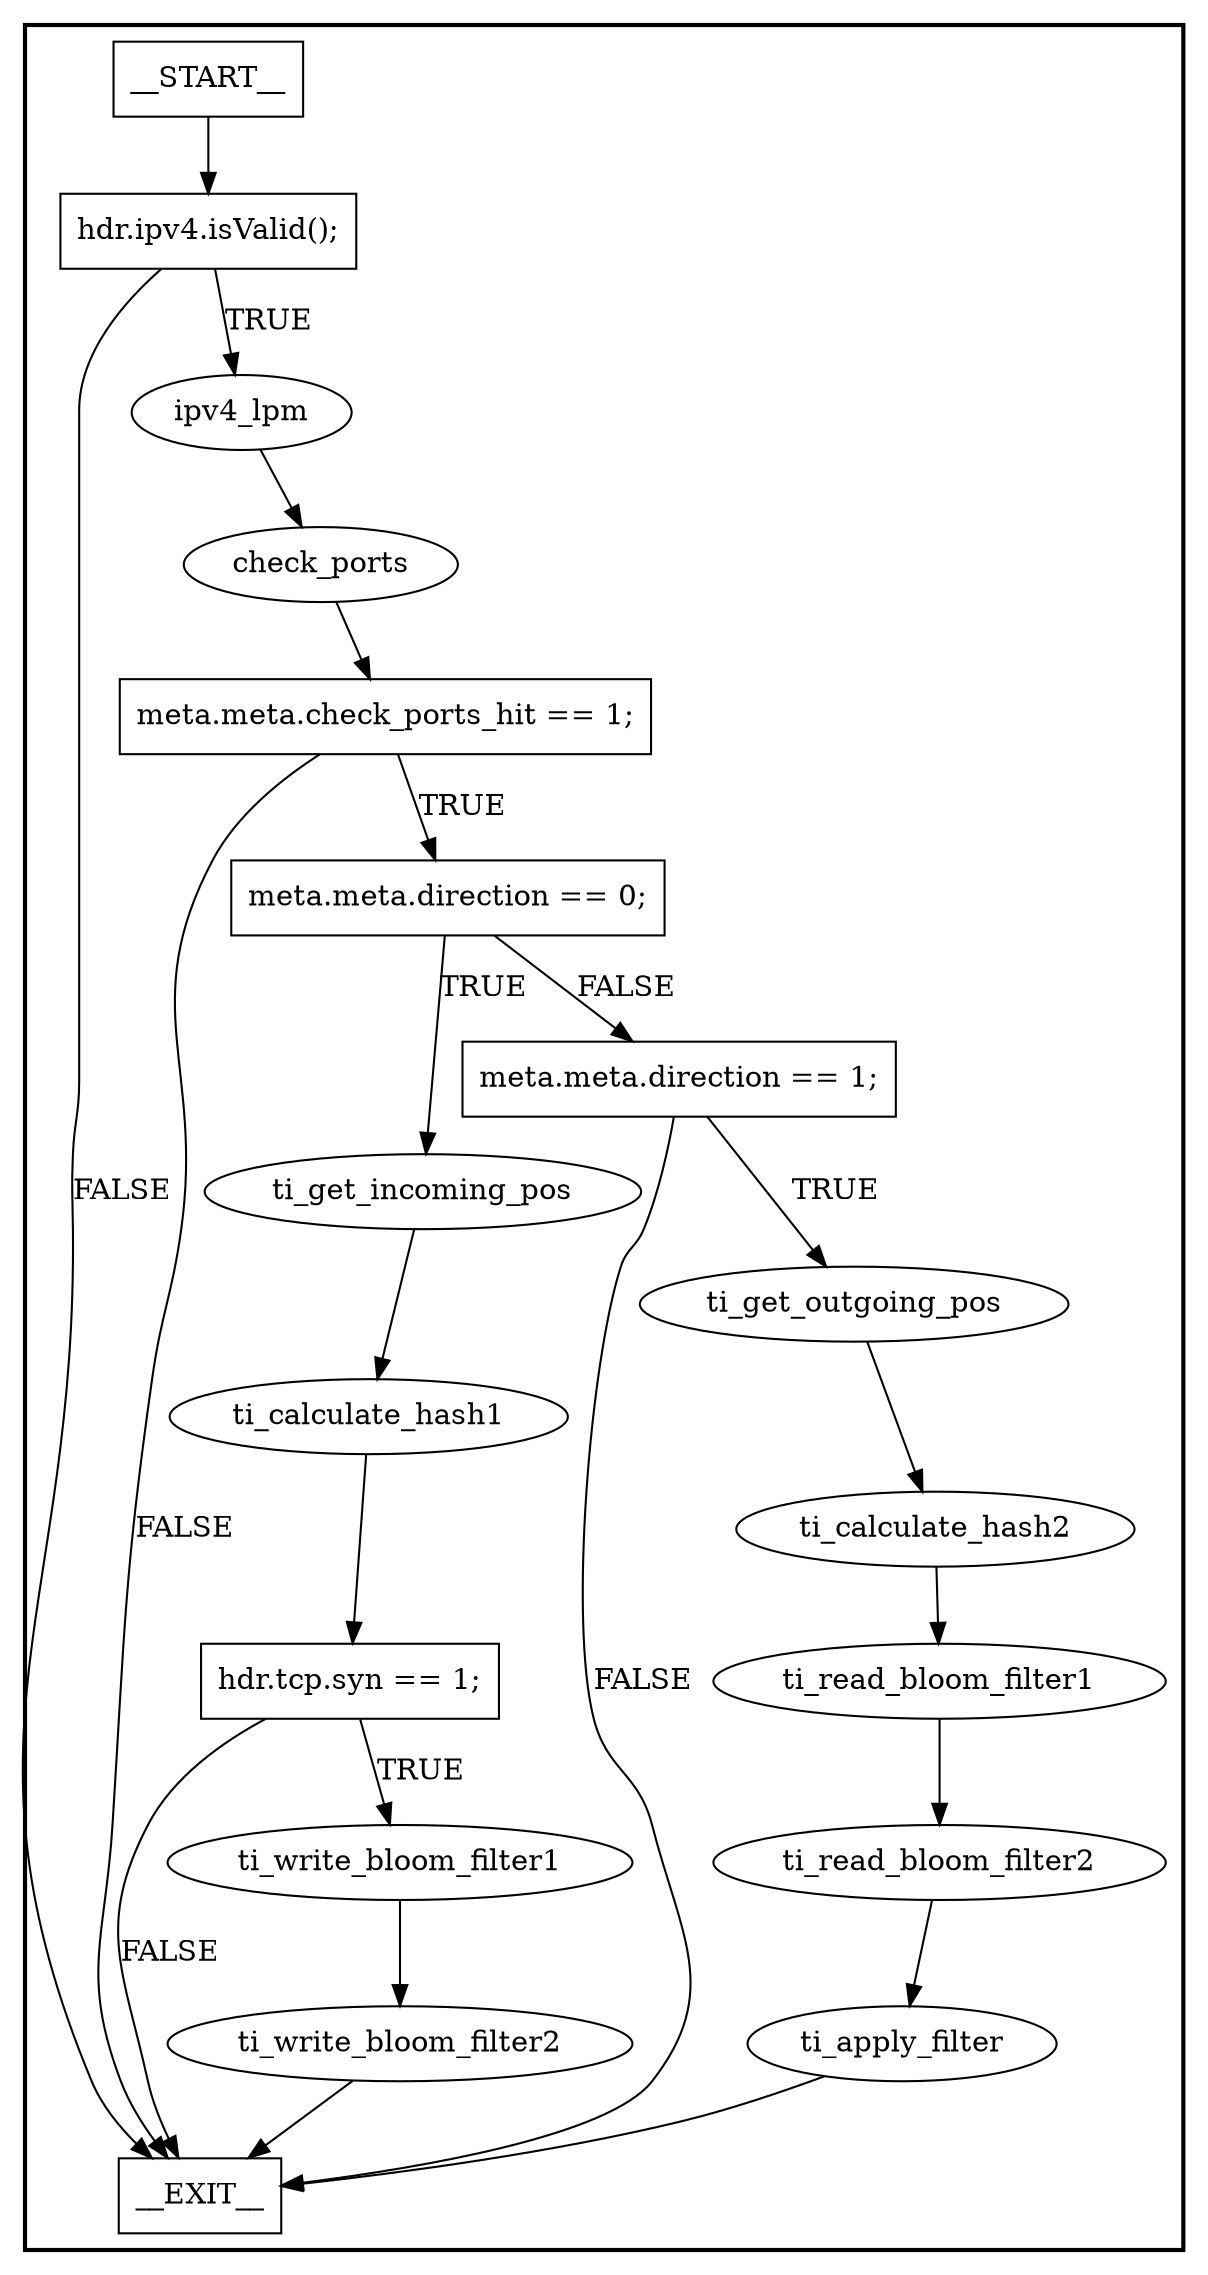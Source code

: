 digraph ingress {
subgraph cluster {
graph [
label="", labeljust=r, style=bold];
0[label=__START__, margin="", shape=rectangle, style=solid];
1[label=__EXIT__, margin="", shape=rectangle, style=solid];
2[label="hdr.ipv4.isValid();", margin="", shape=rectangle, style=solid];
3[label=ipv4_lpm, margin="", shape=ellipse, style=solid];
4[label=check_ports, margin="", shape=ellipse, style=solid];
5[label="meta.meta.check_ports_hit == 1;", margin="", shape=rectangle, style=solid];
6[label="meta.meta.direction == 0;", margin="", shape=rectangle, style=solid];
7[label=ti_get_incoming_pos, margin="", shape=ellipse, style=solid];
8[label=ti_calculate_hash1, margin="", shape=ellipse, style=solid];
9[label="hdr.tcp.syn == 1;", margin="", shape=rectangle, style=solid];
10[label=ti_write_bloom_filter1, margin="", shape=ellipse, style=solid];
11[label=ti_write_bloom_filter2, margin="", shape=ellipse, style=solid];
12[label="meta.meta.direction == 1;", margin="", shape=rectangle, style=solid];
13[label=ti_get_outgoing_pos, margin="", shape=ellipse, style=solid];
14[label=ti_calculate_hash2, margin="", shape=ellipse, style=solid];
15[label=ti_read_bloom_filter1, margin="", shape=ellipse, style=solid];
16[label=ti_read_bloom_filter2, margin="", shape=ellipse, style=solid];
17[label=ti_apply_filter, margin="", shape=ellipse, style=solid];
0 -> 2[label=""];
2 -> 3[label=TRUE];
2 -> 1[label=FALSE];
3 -> 4[label=""];
4 -> 5[label=""];
5 -> 6[label=TRUE];
5 -> 1[label=FALSE];
6 -> 7[label=TRUE];
6 -> 12[label=FALSE];
7 -> 8[label=""];
8 -> 9[label=""];
9 -> 10[label=TRUE];
9 -> 1[label=FALSE];
10 -> 11[label=""];
11 -> 1[label=""];
12 -> 13[label=TRUE];
12 -> 1[label=FALSE];
13 -> 14[label=""];
14 -> 15[label=""];
15 -> 16[label=""];
16 -> 17[label=""];
17 -> 1[label=""];
}
}
